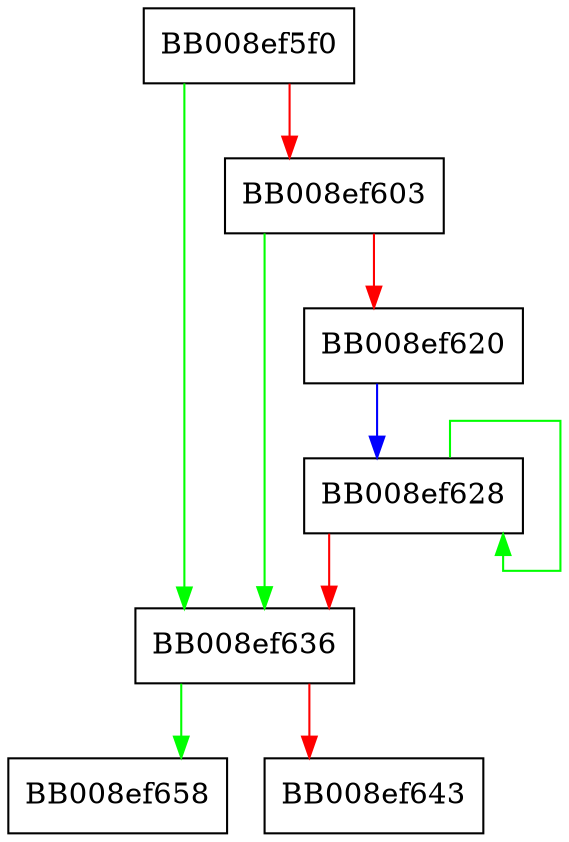 digraph call_destructors {
  node [shape="box"];
  graph [splines=ortho];
  BB008ef5f0 -> BB008ef636 [color="green"];
  BB008ef5f0 -> BB008ef603 [color="red"];
  BB008ef603 -> BB008ef636 [color="green"];
  BB008ef603 -> BB008ef620 [color="red"];
  BB008ef620 -> BB008ef628 [color="blue"];
  BB008ef628 -> BB008ef628 [color="green"];
  BB008ef628 -> BB008ef636 [color="red"];
  BB008ef636 -> BB008ef658 [color="green"];
  BB008ef636 -> BB008ef643 [color="red"];
}